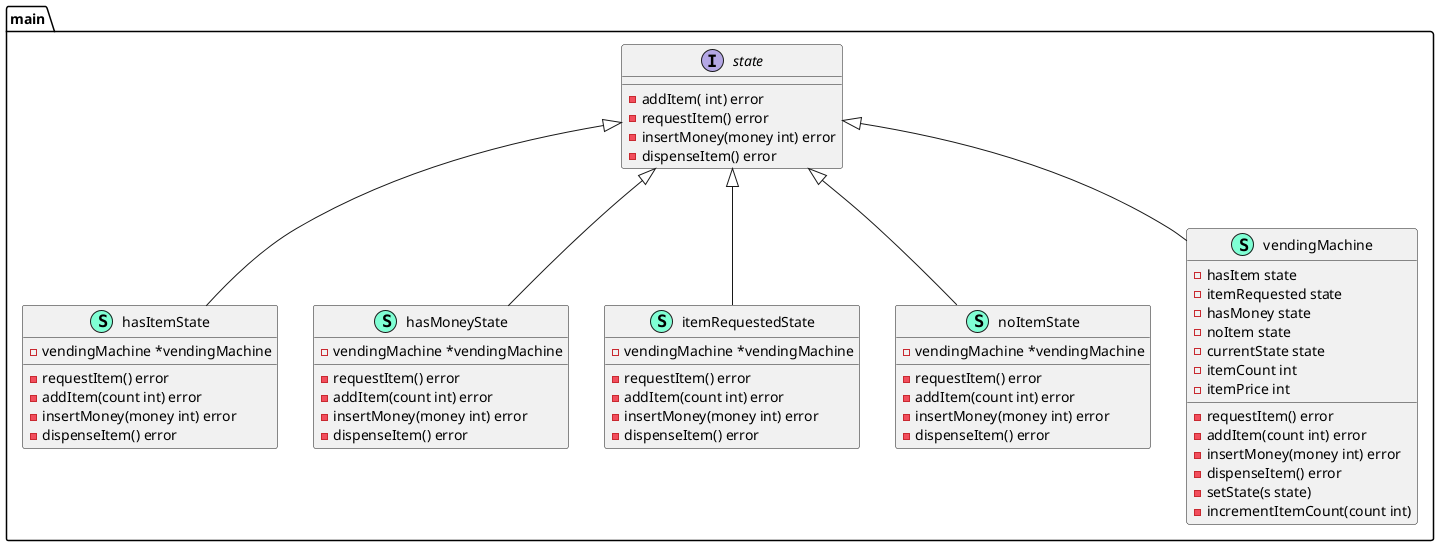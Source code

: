 @startuml
namespace main {
    class hasItemState << (S,Aquamarine) >> {
        - vendingMachine *vendingMachine

        - requestItem() error
        - addItem(count int) error
        - insertMoney(money int) error
        - dispenseItem() error

    }
    class hasMoneyState << (S,Aquamarine) >> {
        - vendingMachine *vendingMachine

        - requestItem() error
        - addItem(count int) error
        - insertMoney(money int) error
        - dispenseItem() error

    }
    class itemRequestedState << (S,Aquamarine) >> {
        - vendingMachine *vendingMachine

        - requestItem() error
        - addItem(count int) error
        - insertMoney(money int) error
        - dispenseItem() error

    }
    class noItemState << (S,Aquamarine) >> {
        - vendingMachine *vendingMachine

        - requestItem() error
        - addItem(count int) error
        - insertMoney(money int) error
        - dispenseItem() error

    }
    interface state  {
        - addItem( int) error
        - requestItem() error
        - insertMoney(money int) error
        - dispenseItem() error

    }
    class vendingMachine << (S,Aquamarine) >> {
        - hasItem state
        - itemRequested state
        - hasMoney state
        - noItem state
        - currentState state
        - itemCount int
        - itemPrice int

        - requestItem() error
        - addItem(count int) error
        - insertMoney(money int) error
        - dispenseItem() error
        - setState(s state) 
        - incrementItemCount(count int) 

    }
}

"main.state" <|-- "main.hasItemState"
"main.state" <|-- "main.hasMoneyState"
"main.state" <|-- "main.itemRequestedState"
"main.state" <|-- "main.noItemState"
"main.state" <|-- "main.vendingMachine"

@enduml
